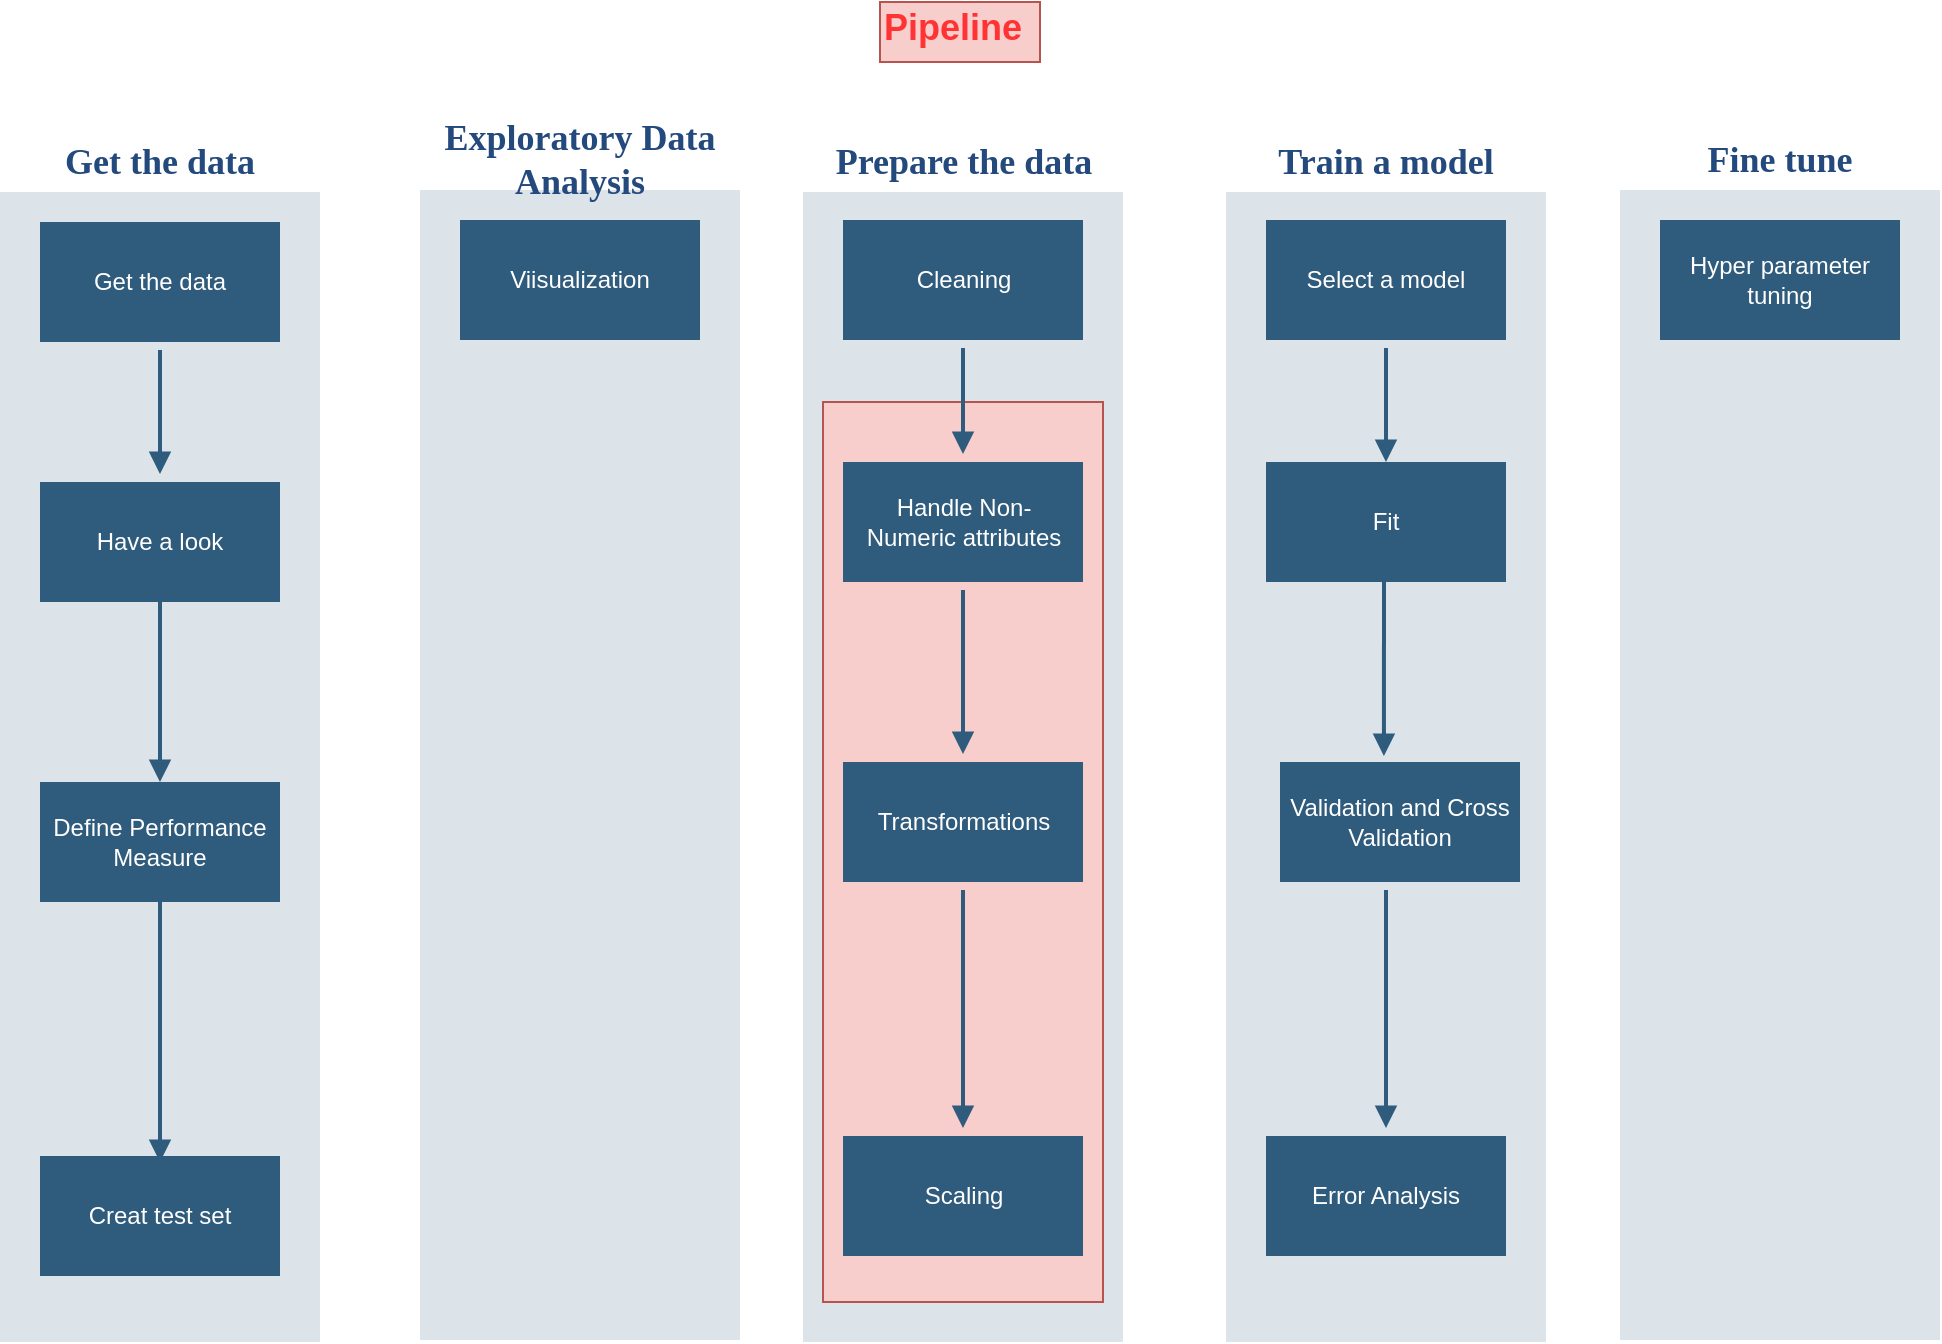 <mxfile pages="1" version="11.2.1" type="device"><diagram id="68lONqtU71ni3QpJ_1BJ" name="Page-1"><mxGraphModel dx="2182" dy="727" grid="1" gridSize="10" guides="1" tooltips="1" connect="1" arrows="1" fold="1" page="1" pageScale="1" pageWidth="827" pageHeight="1169" math="0" shadow="0"><root><mxCell id="0"/><mxCell id="1" parent="0"/><mxCell id="_ywY3LlM6qk0O2O7ELzk-1" value="&lt;font color=&quot;#23497d&quot; style=&quot;font-size: 18px&quot;&gt;&lt;b&gt;Get the data&lt;/b&gt;&lt;/font&gt;" style="swimlane;whiteSpace=wrap;fillColor=none;swimlaneFillColor=#BAC8D3;fontColor=#2F5B7C;fontFamily=Tahoma;html=1;strokeColor=none;opacity=50;spacing=2;spacingTop=14;fontStyle=0;startSize=45;" parent="1" vertex="1"><mxGeometry x="-200" y="550" width="160" height="620" as="geometry"><mxRectangle x="-200" y="550" width="80" height="60" as="alternateBounds"/></mxGeometry></mxCell><mxCell id="_ywY3LlM6qk0O2O7ELzk-2" value="Get the data" style="whiteSpace=wrap;shadow=0;fontColor=#FFFFFF;fontFamily=Helvetica;fontStyle=0;html=1;fontSize=12;plain-purple;strokeColor=none;fillColor=#2f5b7c;gradientColor=none;spacing=6;verticalAlign=middle;perimeterSpacing=0;" parent="_ywY3LlM6qk0O2O7ELzk-1" vertex="1"><mxGeometry x="20" y="60" width="120" height="60" as="geometry"/></mxCell><mxCell id="_ywY3LlM6qk0O2O7ELzk-3" value="Have a look" style="whiteSpace=wrap;strokeColor=none;fillColor=#2f5b7c;shadow=0;fontColor=#FFFFFF;fontFamily=Helvetica;fontStyle=0;html=1;fontSize=12;spacing=6;verticalAlign=middle;perimeterSpacing=0;" parent="_ywY3LlM6qk0O2O7ELzk-1" vertex="1"><mxGeometry x="20" y="190" width="120" height="60" as="geometry"/></mxCell><mxCell id="_ywY3LlM6qk0O2O7ELzk-4" value="Creat test set" style="whiteSpace=wrap;strokeColor=none;fillColor=#2f5b7c;shadow=0;fontColor=#FFFFFF;fontFamily=Helvetica;fontStyle=0;html=1;fontSize=12;spacing=6;verticalAlign=middle;perimeterSpacing=0;" parent="_ywY3LlM6qk0O2O7ELzk-1" vertex="1"><mxGeometry x="20" y="527" width="120" height="60" as="geometry"/></mxCell><mxCell id="_ywY3LlM6qk0O2O7ELzk-6" value="" style="edgeStyle=segmentEdgeStyle;strokeColor=#2F5B7C;strokeWidth=2;html=1;endArrow=block;endFill=1;fontStyle=2;targetPerimeterSpacing=4;sourcePerimeterSpacing=4;" parent="_ywY3LlM6qk0O2O7ELzk-1" source="_ywY3LlM6qk0O2O7ELzk-2" target="_ywY3LlM6qk0O2O7ELzk-3" edge="1"><mxGeometry width="100" height="100" relative="1" as="geometry"><mxPoint x="160" y="110" as="sourcePoint"/><mxPoint x="260" y="185" as="targetPoint"/></mxGeometry></mxCell><mxCell id="_ywY3LlM6qk0O2O7ELzk-35" value="Define Performance Measure" style="whiteSpace=wrap;strokeColor=none;fillColor=#2f5b7c;shadow=0;fontColor=#FFFFFF;fontFamily=Helvetica;fontStyle=0;html=1;fontSize=12;spacing=6;verticalAlign=middle;perimeterSpacing=0;" parent="_ywY3LlM6qk0O2O7ELzk-1" vertex="1"><mxGeometry x="20" y="340" width="120" height="60" as="geometry"/></mxCell><mxCell id="_ywY3LlM6qk0O2O7ELzk-55" value="" style="edgeStyle=segmentEdgeStyle;strokeColor=#2F5B7C;strokeWidth=2;html=1;endArrow=block;endFill=1;fontStyle=2;targetPerimeterSpacing=4;sourcePerimeterSpacing=4;entryX=0.5;entryY=0;entryDx=0;entryDy=0;" parent="_ywY3LlM6qk0O2O7ELzk-1" target="_ywY3LlM6qk0O2O7ELzk-35" edge="1"><mxGeometry width="100" height="100" relative="1" as="geometry"><mxPoint x="80" y="250" as="sourcePoint"/><mxPoint x="80" y="326" as="targetPoint"/></mxGeometry></mxCell><mxCell id="_ywY3LlM6qk0O2O7ELzk-60" value="" style="edgeStyle=segmentEdgeStyle;strokeColor=#2F5B7C;strokeWidth=2;html=1;endArrow=block;endFill=1;fontStyle=2;targetPerimeterSpacing=4;sourcePerimeterSpacing=4;" parent="_ywY3LlM6qk0O2O7ELzk-1" edge="1"><mxGeometry width="100" height="100" relative="1" as="geometry"><mxPoint x="80" y="400" as="sourcePoint"/><mxPoint x="80" y="530" as="targetPoint"/></mxGeometry></mxCell><mxCell id="_ywY3LlM6qk0O2O7ELzk-15" value="&lt;font color=&quot;#23497d&quot; style=&quot;font-size: 18px&quot;&gt;&lt;b&gt;Exploratory Data Analysis&lt;/b&gt;&lt;/font&gt;" style="swimlane;whiteSpace=wrap;fillColor=none;swimlaneFillColor=#BAC8D3;fontColor=#2F5B7C;fontFamily=Tahoma;html=1;strokeColor=none;opacity=50;spacing=2;spacingTop=14;fontStyle=0;startSize=45;" parent="1" vertex="1"><mxGeometry x="10" y="549" width="160" height="620" as="geometry"><mxRectangle x="-200" y="550" width="80" height="60" as="alternateBounds"/></mxGeometry></mxCell><mxCell id="_ywY3LlM6qk0O2O7ELzk-16" value="Viisualization" style="whiteSpace=wrap;shadow=0;fontColor=#FFFFFF;fontFamily=Helvetica;fontStyle=0;html=1;fontSize=12;plain-purple;strokeColor=none;fillColor=#2f5b7c;gradientColor=none;spacing=6;verticalAlign=middle;perimeterSpacing=0;" parent="_ywY3LlM6qk0O2O7ELzk-15" vertex="1"><mxGeometry x="20" y="60" width="120" height="60" as="geometry"/></mxCell><mxCell id="_ywY3LlM6qk0O2O7ELzk-21" value="&lt;font color=&quot;#23497d&quot; style=&quot;font-size: 18px&quot;&gt;&lt;b&gt;Prepare the data&lt;/b&gt;&lt;/font&gt;" style="swimlane;whiteSpace=wrap;fillColor=none;swimlaneFillColor=#BAC8D3;fontColor=#2F5B7C;fontFamily=Tahoma;html=1;strokeColor=none;opacity=50;spacing=2;spacingTop=14;fontStyle=0;startSize=45;" parent="1" vertex="1"><mxGeometry x="201.5" y="550" width="160" height="620" as="geometry"><mxRectangle x="-200" y="550" width="80" height="60" as="alternateBounds"/></mxGeometry></mxCell><mxCell id="FQQt6aPnKYqbkoYI-6Sy-1" value="" style="rounded=0;whiteSpace=wrap;html=1;fillColor=#f8cecc;strokeColor=#b85450;" vertex="1" parent="_ywY3LlM6qk0O2O7ELzk-21"><mxGeometry x="10" y="150" width="140" height="450" as="geometry"/></mxCell><mxCell id="_ywY3LlM6qk0O2O7ELzk-22" value="Cleaning" style="whiteSpace=wrap;shadow=0;fontColor=#FFFFFF;fontFamily=Helvetica;fontStyle=0;html=1;fontSize=12;plain-purple;strokeColor=none;fillColor=#2f5b7c;gradientColor=none;spacing=6;verticalAlign=middle;perimeterSpacing=0;" parent="_ywY3LlM6qk0O2O7ELzk-21" vertex="1"><mxGeometry x="20" y="59" width="120" height="60" as="geometry"/></mxCell><mxCell id="_ywY3LlM6qk0O2O7ELzk-23" value="Handle Non-Numeric attributes" style="whiteSpace=wrap;strokeColor=none;fillColor=#2f5b7c;shadow=0;fontColor=#FFFFFF;fontFamily=Helvetica;fontStyle=0;html=1;fontSize=12;spacing=6;verticalAlign=middle;perimeterSpacing=0;" parent="_ywY3LlM6qk0O2O7ELzk-21" vertex="1"><mxGeometry x="20" y="180" width="120" height="60" as="geometry"/></mxCell><mxCell id="_ywY3LlM6qk0O2O7ELzk-24" value="Scaling" style="whiteSpace=wrap;strokeColor=none;fillColor=#2f5b7c;shadow=0;fontColor=#FFFFFF;fontFamily=Helvetica;fontStyle=0;html=1;fontSize=12;spacing=6;verticalAlign=middle;perimeterSpacing=0;" parent="_ywY3LlM6qk0O2O7ELzk-21" vertex="1"><mxGeometry x="20" y="517" width="120" height="60" as="geometry"/></mxCell><mxCell id="_ywY3LlM6qk0O2O7ELzk-25" value="" style="edgeStyle=segmentEdgeStyle;strokeColor=#2F5B7C;strokeWidth=2;html=1;endArrow=block;endFill=1;fontStyle=2;targetPerimeterSpacing=4;sourcePerimeterSpacing=4;" parent="_ywY3LlM6qk0O2O7ELzk-21" source="_ywY3LlM6qk0O2O7ELzk-27" target="_ywY3LlM6qk0O2O7ELzk-24" edge="1"><mxGeometry width="100" height="100" relative="1" as="geometry"><mxPoint x="170" y="397.5" as="sourcePoint"/><mxPoint x="270" y="472.5" as="targetPoint"/></mxGeometry></mxCell><mxCell id="_ywY3LlM6qk0O2O7ELzk-26" value="" style="edgeStyle=segmentEdgeStyle;strokeColor=#2F5B7C;strokeWidth=2;html=1;endArrow=block;endFill=1;fontStyle=2;targetPerimeterSpacing=4;sourcePerimeterSpacing=4;" parent="_ywY3LlM6qk0O2O7ELzk-21" source="_ywY3LlM6qk0O2O7ELzk-22" target="_ywY3LlM6qk0O2O7ELzk-23" edge="1"><mxGeometry width="100" height="100" relative="1" as="geometry"><mxPoint x="160" y="110" as="sourcePoint"/><mxPoint x="260" y="185" as="targetPoint"/></mxGeometry></mxCell><mxCell id="_ywY3LlM6qk0O2O7ELzk-27" value="Transformations" style="whiteSpace=wrap;strokeColor=none;fillColor=#2f5b7c;shadow=0;fontColor=#FFFFFF;fontFamily=Helvetica;fontStyle=0;html=1;fontSize=12;spacing=6;verticalAlign=middle;perimeterSpacing=0;" parent="_ywY3LlM6qk0O2O7ELzk-21" vertex="1"><mxGeometry x="20" y="330" width="120" height="60" as="geometry"/></mxCell><mxCell id="_ywY3LlM6qk0O2O7ELzk-28" value="" style="edgeStyle=segmentEdgeStyle;strokeColor=#2F5B7C;strokeWidth=2;html=1;endArrow=block;endFill=1;fontStyle=2;targetPerimeterSpacing=4;sourcePerimeterSpacing=4;" parent="_ywY3LlM6qk0O2O7ELzk-21" source="_ywY3LlM6qk0O2O7ELzk-23" target="_ywY3LlM6qk0O2O7ELzk-27" edge="1"><mxGeometry width="100" height="100" relative="1" as="geometry"><mxPoint x="280" y="804" as="sourcePoint"/><mxPoint x="280" y="1083" as="targetPoint"/></mxGeometry></mxCell><mxCell id="_ywY3LlM6qk0O2O7ELzk-36" value="&lt;font color=&quot;#23497d&quot; style=&quot;font-size: 18px&quot;&gt;&lt;b&gt;Train a model&lt;/b&gt;&lt;/font&gt;" style="swimlane;whiteSpace=wrap;fillColor=none;swimlaneFillColor=#BAC8D3;fontColor=#2F5B7C;fontFamily=Tahoma;html=1;strokeColor=none;opacity=50;spacing=2;spacingTop=14;fontStyle=0;startSize=45;" parent="1" vertex="1"><mxGeometry x="413" y="550" width="160" height="620" as="geometry"><mxRectangle x="-200" y="550" width="80" height="60" as="alternateBounds"/></mxGeometry></mxCell><mxCell id="_ywY3LlM6qk0O2O7ELzk-37" value="Select a model" style="whiteSpace=wrap;shadow=0;fontColor=#FFFFFF;fontFamily=Helvetica;fontStyle=0;html=1;fontSize=12;plain-purple;strokeColor=none;fillColor=#2f5b7c;gradientColor=none;spacing=6;verticalAlign=middle;perimeterSpacing=0;" parent="_ywY3LlM6qk0O2O7ELzk-36" vertex="1"><mxGeometry x="20" y="59" width="120" height="60" as="geometry"/></mxCell><mxCell id="_ywY3LlM6qk0O2O7ELzk-38" value="Validation and Cross Validation" style="whiteSpace=wrap;strokeColor=none;fillColor=#2f5b7c;shadow=0;fontColor=#FFFFFF;fontFamily=Helvetica;fontStyle=0;html=1;fontSize=12;spacing=6;verticalAlign=middle;perimeterSpacing=0;" parent="_ywY3LlM6qk0O2O7ELzk-36" vertex="1"><mxGeometry x="27" y="330" width="120" height="60" as="geometry"/></mxCell><mxCell id="_ywY3LlM6qk0O2O7ELzk-41" value="" style="edgeStyle=segmentEdgeStyle;strokeColor=#2F5B7C;strokeWidth=2;html=1;endArrow=block;endFill=1;fontStyle=2;targetPerimeterSpacing=4;sourcePerimeterSpacing=4;" parent="_ywY3LlM6qk0O2O7ELzk-36" source="_ywY3LlM6qk0O2O7ELzk-37" edge="1"><mxGeometry width="100" height="100" relative="1" as="geometry"><mxPoint x="160" y="110" as="sourcePoint"/><mxPoint x="80" y="180" as="targetPoint"/></mxGeometry></mxCell><mxCell id="_ywY3LlM6qk0O2O7ELzk-42" value="Error Analysis" style="whiteSpace=wrap;strokeColor=none;fillColor=#2f5b7c;shadow=0;fontColor=#FFFFFF;fontFamily=Helvetica;fontStyle=0;html=1;fontSize=12;spacing=6;verticalAlign=middle;perimeterSpacing=0;" parent="_ywY3LlM6qk0O2O7ELzk-36" vertex="1"><mxGeometry x="20" y="517" width="120" height="60" as="geometry"/></mxCell><mxCell id="_ywY3LlM6qk0O2O7ELzk-43" value="" style="edgeStyle=segmentEdgeStyle;strokeColor=#2F5B7C;strokeWidth=2;html=1;endArrow=block;endFill=1;fontStyle=2;targetPerimeterSpacing=4;sourcePerimeterSpacing=4;" parent="_ywY3LlM6qk0O2O7ELzk-36" source="_ywY3LlM6qk0O2O7ELzk-38" target="_ywY3LlM6qk0O2O7ELzk-42" edge="1"><mxGeometry width="100" height="100" relative="1" as="geometry"><mxPoint x="280" y="804" as="sourcePoint"/><mxPoint x="280" y="1083" as="targetPoint"/><Array as="points"><mxPoint x="80" y="450"/><mxPoint x="80" y="450"/></Array></mxGeometry></mxCell><mxCell id="_ywY3LlM6qk0O2O7ELzk-63" value="Fit" style="whiteSpace=wrap;strokeColor=none;fillColor=#2f5b7c;shadow=0;fontColor=#FFFFFF;fontFamily=Helvetica;fontStyle=0;html=1;fontSize=12;spacing=6;verticalAlign=middle;perimeterSpacing=0;" parent="_ywY3LlM6qk0O2O7ELzk-36" vertex="1"><mxGeometry x="20" y="180" width="120" height="60" as="geometry"/></mxCell><mxCell id="_ywY3LlM6qk0O2O7ELzk-70" value="" style="edgeStyle=segmentEdgeStyle;strokeColor=#2F5B7C;strokeWidth=2;html=1;endArrow=block;endFill=1;fontStyle=2;targetPerimeterSpacing=4;sourcePerimeterSpacing=4;entryX=0.433;entryY=-0.05;entryDx=0;entryDy=0;entryPerimeter=0;" parent="_ywY3LlM6qk0O2O7ELzk-36" target="_ywY3LlM6qk0O2O7ELzk-38" edge="1"><mxGeometry width="100" height="100" relative="1" as="geometry"><mxPoint x="79" y="240" as="sourcePoint"/><mxPoint x="79" y="322" as="targetPoint"/></mxGeometry></mxCell><mxCell id="_ywY3LlM6qk0O2O7ELzk-45" value="&lt;font color=&quot;#23497d&quot; style=&quot;font-size: 18px&quot;&gt;&lt;b&gt;Fine tune&lt;/b&gt;&lt;/font&gt;" style="swimlane;whiteSpace=wrap;fillColor=none;swimlaneFillColor=#BAC8D3;fontColor=#2F5B7C;fontFamily=Tahoma;html=1;strokeColor=none;opacity=50;spacing=2;spacingTop=14;fontStyle=0;startSize=45;" parent="1" vertex="1"><mxGeometry x="610" y="549" width="160" height="620" as="geometry"><mxRectangle x="-200" y="550" width="80" height="60" as="alternateBounds"/></mxGeometry></mxCell><mxCell id="_ywY3LlM6qk0O2O7ELzk-46" value="Hyper parameter tuning" style="whiteSpace=wrap;shadow=0;fontColor=#FFFFFF;fontFamily=Helvetica;fontStyle=0;html=1;fontSize=12;plain-purple;strokeColor=none;fillColor=#2f5b7c;gradientColor=none;spacing=6;verticalAlign=middle;perimeterSpacing=0;" parent="_ywY3LlM6qk0O2O7ELzk-45" vertex="1"><mxGeometry x="20" y="60" width="120" height="60" as="geometry"/></mxCell><mxCell id="FQQt6aPnKYqbkoYI-6Sy-4" value="&lt;font style=&quot;font-size: 18px&quot;&gt;Pipeline&lt;br&gt;&lt;br&gt;&lt;/font&gt;" style="text;html=1;resizable=0;points=[];autosize=1;align=left;verticalAlign=top;spacingTop=-4;fillColor=#f8cecc;strokeColor=#b85450;fontStyle=1;fontColor=#FF3333;" vertex="1" parent="1"><mxGeometry x="240" y="500" width="80" height="30" as="geometry"/></mxCell></root></mxGraphModel></diagram></mxfile>